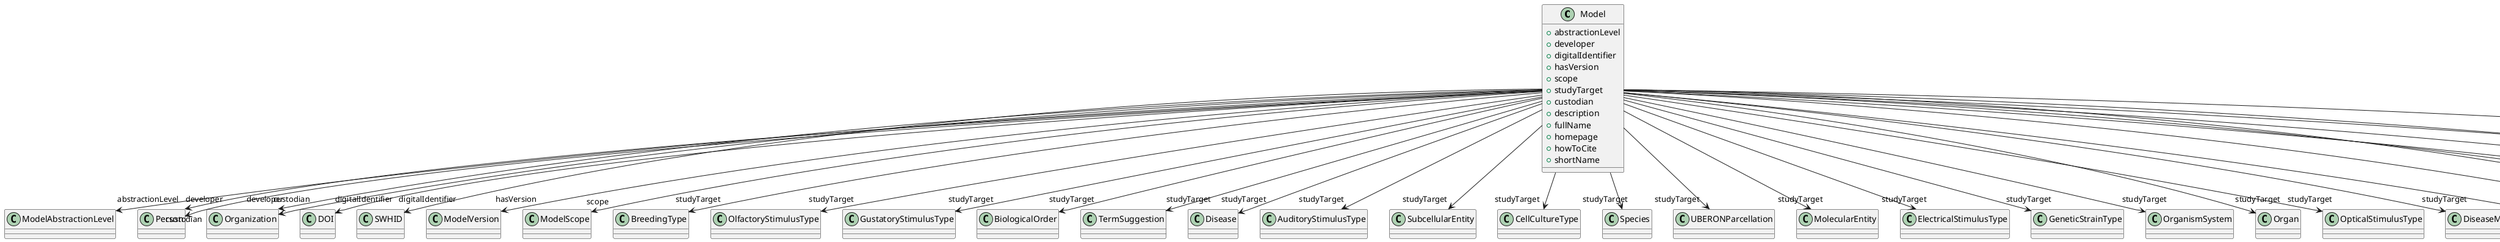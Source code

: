 @startuml
class Model {
+abstractionLevel
+developer
+digitalIdentifier
+hasVersion
+scope
+studyTarget
+custodian
+description
+fullName
+homepage
+howToCite
+shortName

}
Model -d-> "abstractionLevel" ModelAbstractionLevel
Model -d-> "developer" Person
Model -d-> "developer" Organization
Model -d-> "digitalIdentifier" DOI
Model -d-> "digitalIdentifier" SWHID
Model -d-> "hasVersion" ModelVersion
Model -d-> "scope" ModelScope
Model -d-> "studyTarget" BreedingType
Model -d-> "studyTarget" OlfactoryStimulusType
Model -d-> "studyTarget" GustatoryStimulusType
Model -d-> "studyTarget" BiologicalOrder
Model -d-> "studyTarget" TermSuggestion
Model -d-> "studyTarget" Disease
Model -d-> "studyTarget" AuditoryStimulusType
Model -d-> "studyTarget" SubcellularEntity
Model -d-> "studyTarget" CellCultureType
Model -d-> "studyTarget" Species
Model -d-> "studyTarget" UBERONParcellation
Model -d-> "studyTarget" MolecularEntity
Model -d-> "studyTarget" ElectricalStimulusType
Model -d-> "studyTarget" GeneticStrainType
Model -d-> "studyTarget" OrganismSystem
Model -d-> "studyTarget" Organ
Model -d-> "studyTarget" OpticalStimulusType
Model -d-> "studyTarget" DiseaseModel
Model -d-> "studyTarget" VisualStimulusType
Model -d-> "studyTarget" Handedness
Model -d-> "studyTarget" CellType
Model -d-> "studyTarget" BiologicalSex
Model -d-> "studyTarget" OrganismSubstance
Model -d-> "studyTarget" TactileStimulusType
Model -d-> "studyTarget" ParcellationEntity
Model -d-> "studyTarget" CustomAnatomicalEntity
Model -d-> "custodian" Person
Model -d-> "custodian" Organization
Model -d-> "homepage" URL

@enduml